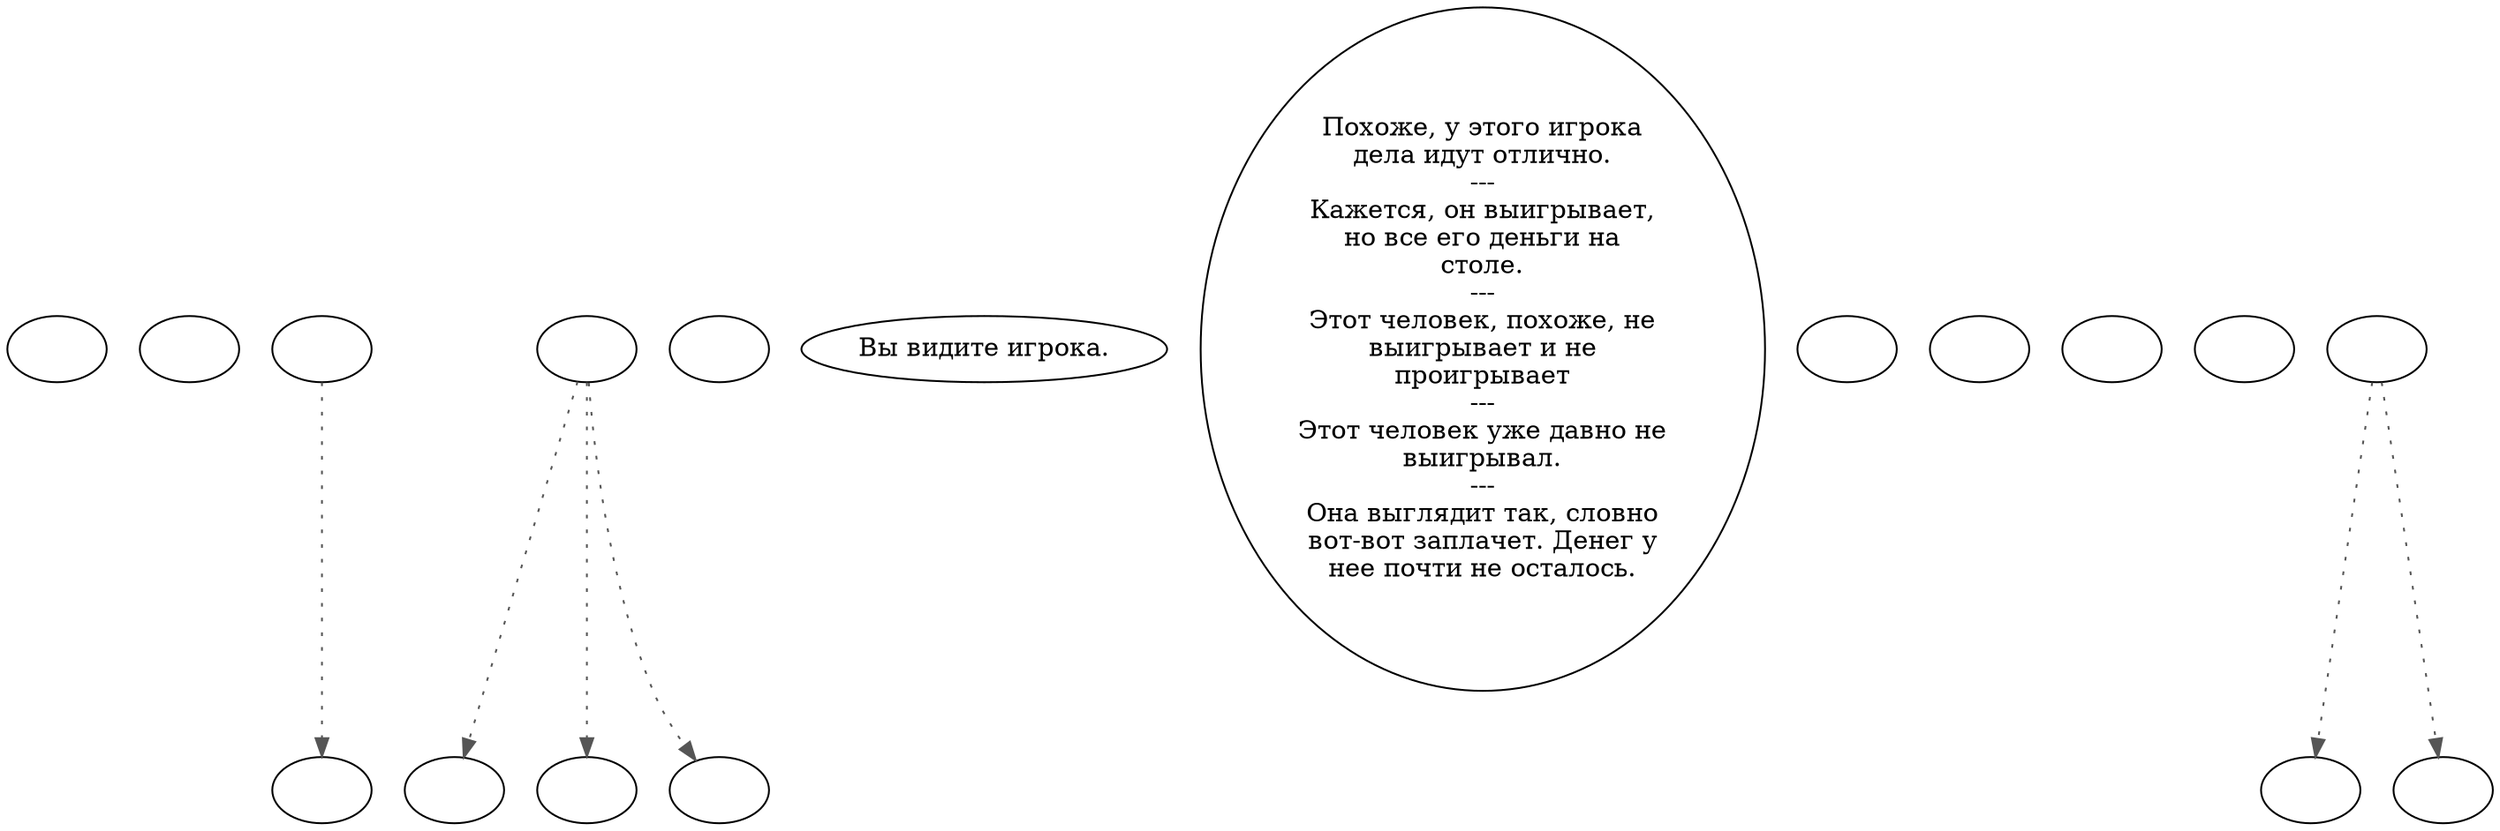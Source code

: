 digraph dcGamble {
  "start" [style=filled       fillcolor="#FFFFFF"       color="#000000"]
  "start" [label=""]
  "critter_p_proc" [style=filled       fillcolor="#FFFFFF"       color="#000000"]
  "critter_p_proc" [label=""]
  "pickup_p_proc" [style=filled       fillcolor="#FFFFFF"       color="#000000"]
  "pickup_p_proc" -> "Node998" [style=dotted color="#555555"]
  "pickup_p_proc" [label=""]
  "talk_p_proc" [style=filled       fillcolor="#FFFFFF"       color="#000000"]
  "talk_p_proc" -> "Node001" [style=dotted color="#555555"]
  "talk_p_proc" -> "Node005" [style=dotted color="#555555"]
  "talk_p_proc" -> "Node002" [style=dotted color="#555555"]
  "talk_p_proc" [label=""]
  "destroy_p_proc" [style=filled       fillcolor="#FFFFFF"       color="#000000"]
  "destroy_p_proc" [label=""]
  "look_at_p_proc" [style=filled       fillcolor="#FFFFFF"       color="#000000"]
  "look_at_p_proc" [label="Вы видите игрока."]
  "description_p_proc" [style=filled       fillcolor="#FFFFFF"       color="#000000"]
  "description_p_proc" [label="Похоже, у этого игрока\nдела идут отлично.\n---\nКажется, он выигрывает,\nно все его деньги на\nстоле.\n---\nЭтот человек, похоже, не\nвыигрывает и не\nпроигрывает\n---\nЭтот человек уже давно не\nвыигрывал.\n---\nОна выглядит так, словно\nвот-вот заплачет. Денег у\nнее почти не осталось."]
  "use_skill_on_p_proc" [style=filled       fillcolor="#FFFFFF"       color="#000000"]
  "use_skill_on_p_proc" [label=""]
  "damage_p_proc" [style=filled       fillcolor="#FFFFFF"       color="#000000"]
  "damage_p_proc" [label=""]
  "map_enter_p_proc" [style=filled       fillcolor="#FFFFFF"       color="#000000"]
  "map_enter_p_proc" [label=""]
  "map_exit_p_proc" [style=filled       fillcolor="#FFFFFF"       color="#000000"]
  "map_exit_p_proc" [label=""]
  "timed_event_p_proc" [style=filled       fillcolor="#FFFFFF"       color="#000000"]
  "timed_event_p_proc" -> "Node003" [style=dotted color="#555555"]
  "timed_event_p_proc" -> "Node004" [style=dotted color="#555555"]
  "timed_event_p_proc" [label=""]
  "Node998" [style=filled       fillcolor="#FFFFFF"       color="#000000"]
  "Node998" [label=""]
  "Node001" [style=filled       fillcolor="#FFFFFF"       color="#000000"]
  "Node001" [label=""]
  "Node002" [style=filled       fillcolor="#FFFFFF"       color="#000000"]
  "Node002" [label=""]
  "Node003" [style=filled       fillcolor="#FFFFFF"       color="#000000"]
  "Node003" [label=""]
  "Node004" [style=filled       fillcolor="#FFFFFF"       color="#000000"]
  "Node004" [label=""]
  "Node005" [style=filled       fillcolor="#FFFFFF"       color="#000000"]
  "Node005" [label=""]
}